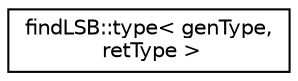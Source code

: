 digraph "Graphical Class Hierarchy"
{
  edge [fontname="Helvetica",fontsize="10",labelfontname="Helvetica",labelfontsize="10"];
  node [fontname="Helvetica",fontsize="10",shape=record];
  rankdir="LR";
  Node1 [label="findLSB::type\< genType,\l retType \>",height=0.2,width=0.4,color="black", fillcolor="white", style="filled",URL="$structfindLSB_1_1type.html"];
}
